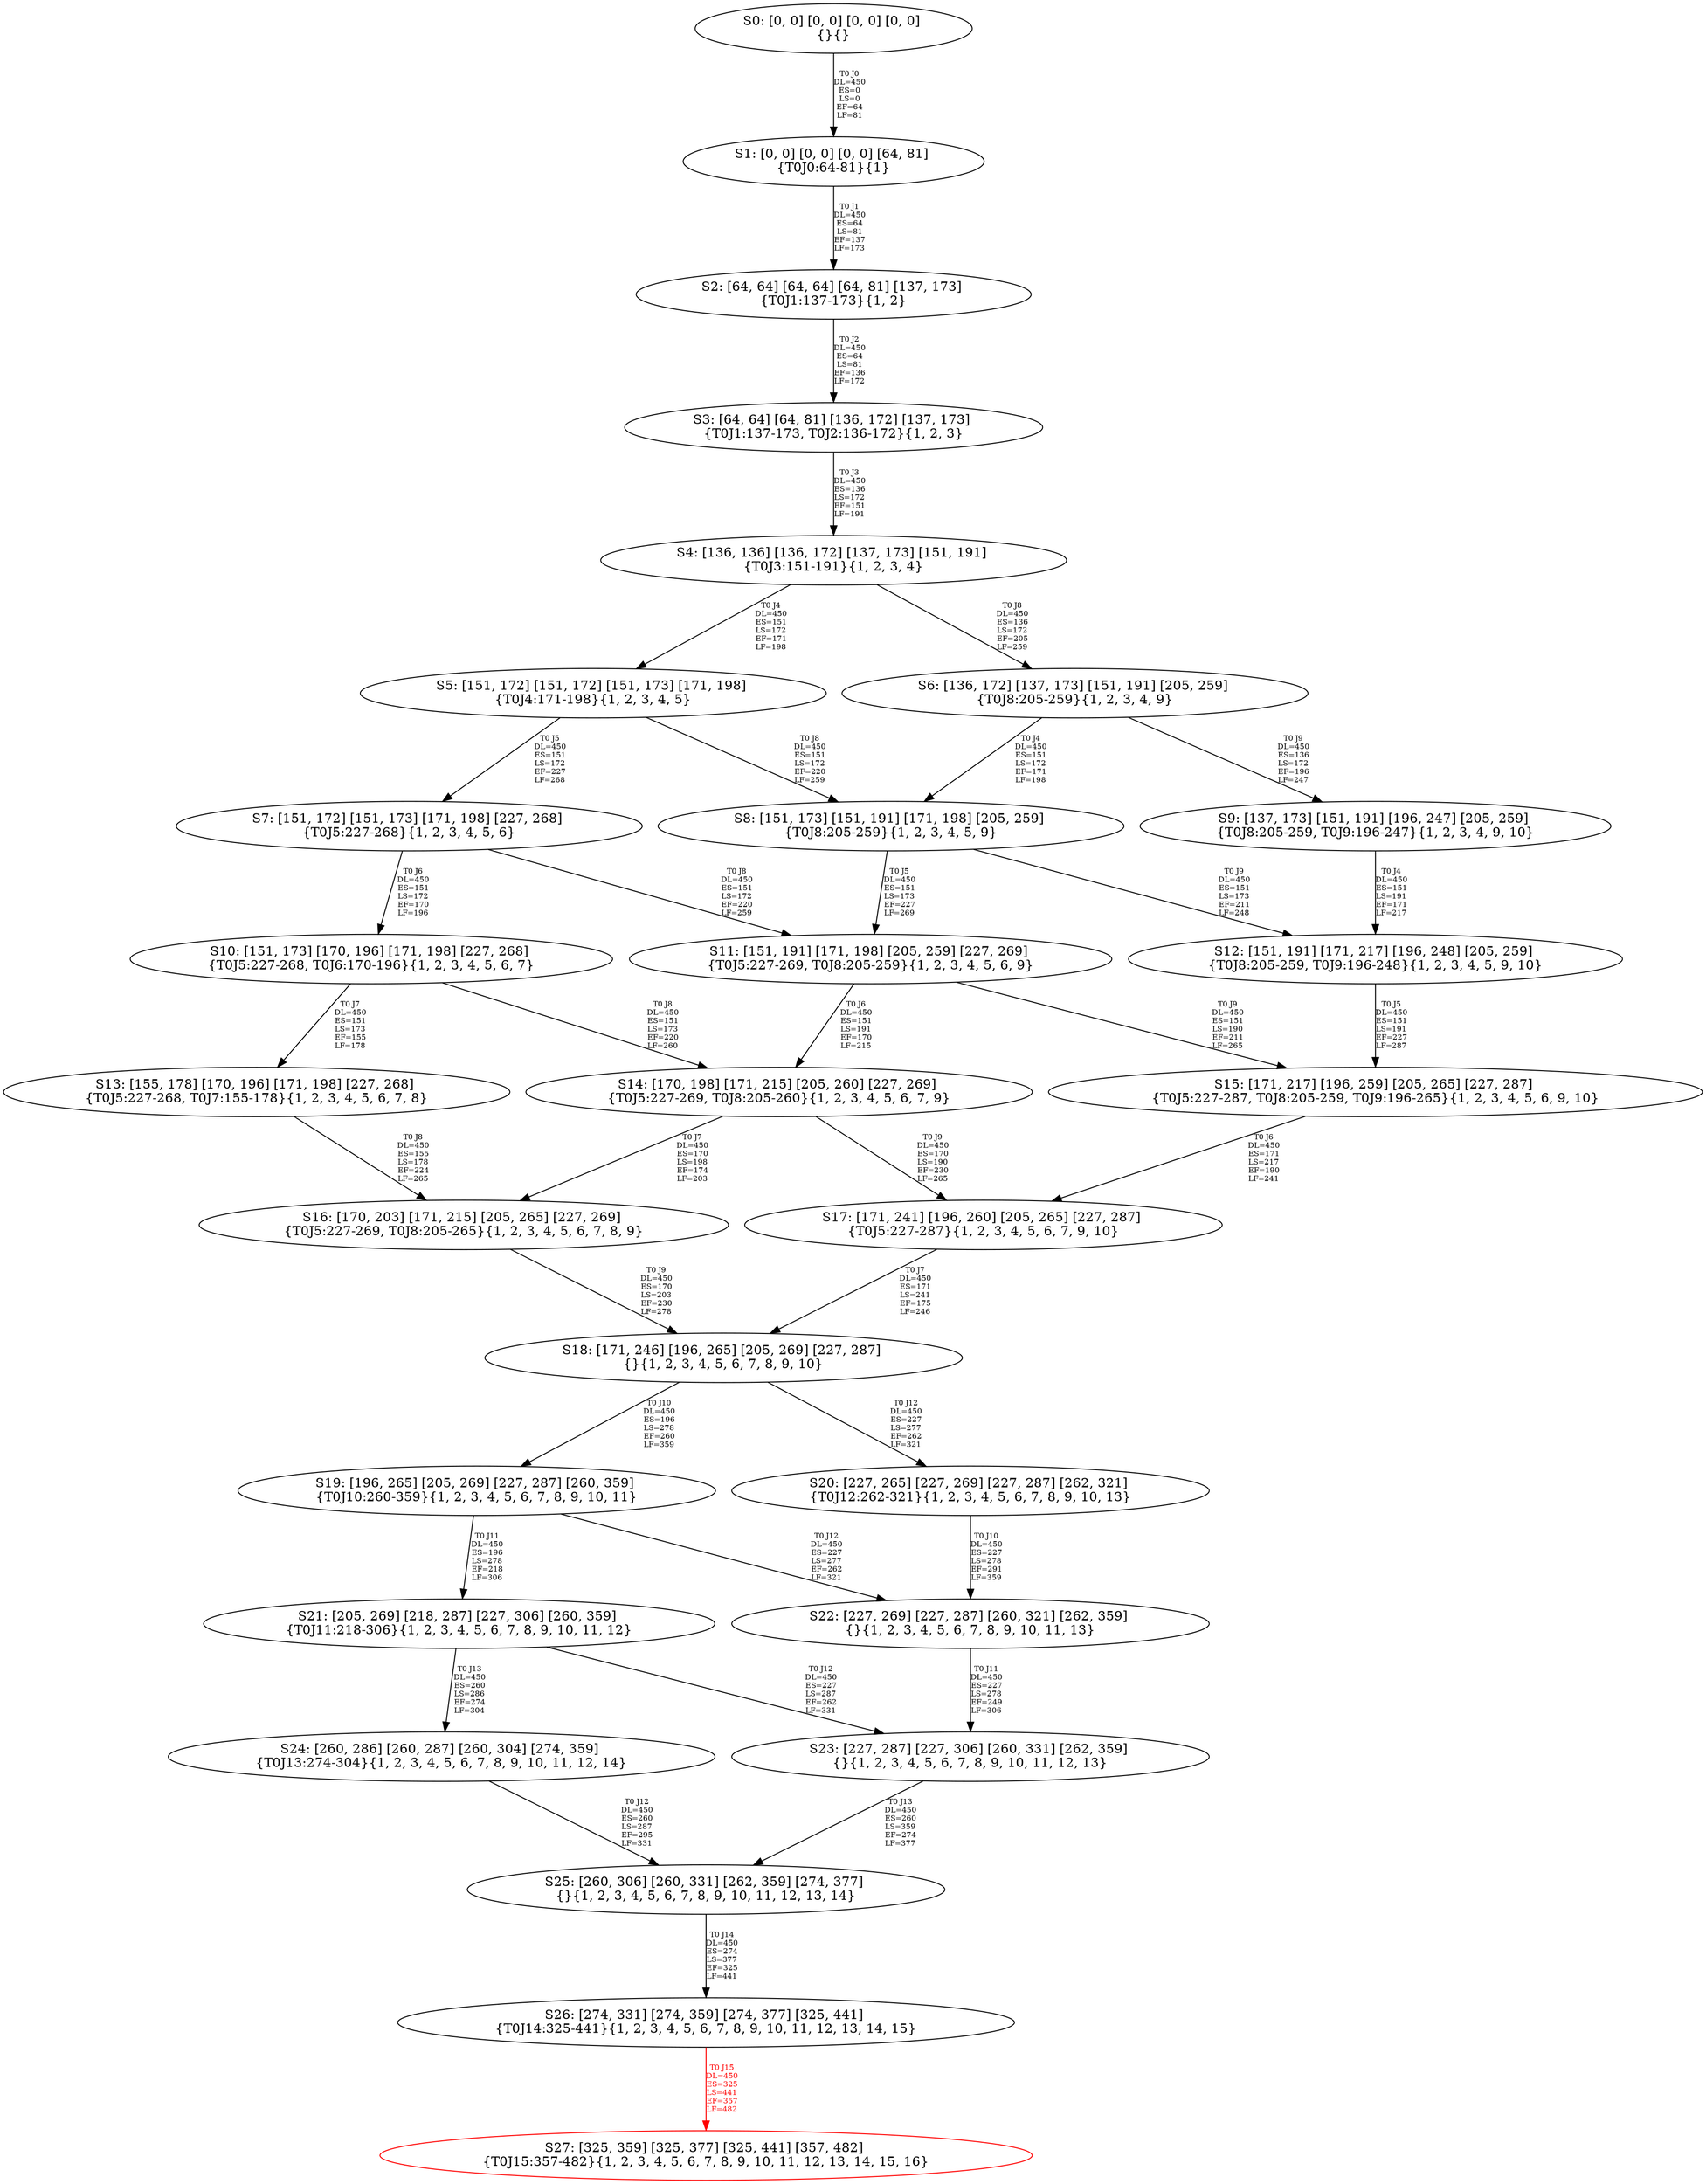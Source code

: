 digraph {
	S0[label="S0: [0, 0] [0, 0] [0, 0] [0, 0] \n{}{}"];
	S1[label="S1: [0, 0] [0, 0] [0, 0] [64, 81] \n{T0J0:64-81}{1}"];
	S2[label="S2: [64, 64] [64, 64] [64, 81] [137, 173] \n{T0J1:137-173}{1, 2}"];
	S3[label="S3: [64, 64] [64, 81] [136, 172] [137, 173] \n{T0J1:137-173, T0J2:136-172}{1, 2, 3}"];
	S4[label="S4: [136, 136] [136, 172] [137, 173] [151, 191] \n{T0J3:151-191}{1, 2, 3, 4}"];
	S5[label="S5: [151, 172] [151, 172] [151, 173] [171, 198] \n{T0J4:171-198}{1, 2, 3, 4, 5}"];
	S6[label="S6: [136, 172] [137, 173] [151, 191] [205, 259] \n{T0J8:205-259}{1, 2, 3, 4, 9}"];
	S7[label="S7: [151, 172] [151, 173] [171, 198] [227, 268] \n{T0J5:227-268}{1, 2, 3, 4, 5, 6}"];
	S8[label="S8: [151, 173] [151, 191] [171, 198] [205, 259] \n{T0J8:205-259}{1, 2, 3, 4, 5, 9}"];
	S9[label="S9: [137, 173] [151, 191] [196, 247] [205, 259] \n{T0J8:205-259, T0J9:196-247}{1, 2, 3, 4, 9, 10}"];
	S10[label="S10: [151, 173] [170, 196] [171, 198] [227, 268] \n{T0J5:227-268, T0J6:170-196}{1, 2, 3, 4, 5, 6, 7}"];
	S11[label="S11: [151, 191] [171, 198] [205, 259] [227, 269] \n{T0J5:227-269, T0J8:205-259}{1, 2, 3, 4, 5, 6, 9}"];
	S12[label="S12: [151, 191] [171, 217] [196, 248] [205, 259] \n{T0J8:205-259, T0J9:196-248}{1, 2, 3, 4, 5, 9, 10}"];
	S13[label="S13: [155, 178] [170, 196] [171, 198] [227, 268] \n{T0J5:227-268, T0J7:155-178}{1, 2, 3, 4, 5, 6, 7, 8}"];
	S14[label="S14: [170, 198] [171, 215] [205, 260] [227, 269] \n{T0J5:227-269, T0J8:205-260}{1, 2, 3, 4, 5, 6, 7, 9}"];
	S15[label="S15: [171, 217] [196, 259] [205, 265] [227, 287] \n{T0J5:227-287, T0J8:205-259, T0J9:196-265}{1, 2, 3, 4, 5, 6, 9, 10}"];
	S16[label="S16: [170, 203] [171, 215] [205, 265] [227, 269] \n{T0J5:227-269, T0J8:205-265}{1, 2, 3, 4, 5, 6, 7, 8, 9}"];
	S17[label="S17: [171, 241] [196, 260] [205, 265] [227, 287] \n{T0J5:227-287}{1, 2, 3, 4, 5, 6, 7, 9, 10}"];
	S18[label="S18: [171, 246] [196, 265] [205, 269] [227, 287] \n{}{1, 2, 3, 4, 5, 6, 7, 8, 9, 10}"];
	S19[label="S19: [196, 265] [205, 269] [227, 287] [260, 359] \n{T0J10:260-359}{1, 2, 3, 4, 5, 6, 7, 8, 9, 10, 11}"];
	S20[label="S20: [227, 265] [227, 269] [227, 287] [262, 321] \n{T0J12:262-321}{1, 2, 3, 4, 5, 6, 7, 8, 9, 10, 13}"];
	S21[label="S21: [205, 269] [218, 287] [227, 306] [260, 359] \n{T0J11:218-306}{1, 2, 3, 4, 5, 6, 7, 8, 9, 10, 11, 12}"];
	S22[label="S22: [227, 269] [227, 287] [260, 321] [262, 359] \n{}{1, 2, 3, 4, 5, 6, 7, 8, 9, 10, 11, 13}"];
	S23[label="S23: [227, 287] [227, 306] [260, 331] [262, 359] \n{}{1, 2, 3, 4, 5, 6, 7, 8, 9, 10, 11, 12, 13}"];
	S24[label="S24: [260, 286] [260, 287] [260, 304] [274, 359] \n{T0J13:274-304}{1, 2, 3, 4, 5, 6, 7, 8, 9, 10, 11, 12, 14}"];
	S25[label="S25: [260, 306] [260, 331] [262, 359] [274, 377] \n{}{1, 2, 3, 4, 5, 6, 7, 8, 9, 10, 11, 12, 13, 14}"];
	S26[label="S26: [274, 331] [274, 359] [274, 377] [325, 441] \n{T0J14:325-441}{1, 2, 3, 4, 5, 6, 7, 8, 9, 10, 11, 12, 13, 14, 15}"];
	S27[label="S27: [325, 359] [325, 377] [325, 441] [357, 482] \n{T0J15:357-482}{1, 2, 3, 4, 5, 6, 7, 8, 9, 10, 11, 12, 13, 14, 15, 16}"];
	S0 -> S1[label="T0 J0\nDL=450\nES=0\nLS=0\nEF=64\nLF=81",fontsize=8];
	S1 -> S2[label="T0 J1\nDL=450\nES=64\nLS=81\nEF=137\nLF=173",fontsize=8];
	S2 -> S3[label="T0 J2\nDL=450\nES=64\nLS=81\nEF=136\nLF=172",fontsize=8];
	S3 -> S4[label="T0 J3\nDL=450\nES=136\nLS=172\nEF=151\nLF=191",fontsize=8];
	S4 -> S5[label="T0 J4\nDL=450\nES=151\nLS=172\nEF=171\nLF=198",fontsize=8];
	S4 -> S6[label="T0 J8\nDL=450\nES=136\nLS=172\nEF=205\nLF=259",fontsize=8];
	S5 -> S7[label="T0 J5\nDL=450\nES=151\nLS=172\nEF=227\nLF=268",fontsize=8];
	S5 -> S8[label="T0 J8\nDL=450\nES=151\nLS=172\nEF=220\nLF=259",fontsize=8];
	S6 -> S8[label="T0 J4\nDL=450\nES=151\nLS=172\nEF=171\nLF=198",fontsize=8];
	S6 -> S9[label="T0 J9\nDL=450\nES=136\nLS=172\nEF=196\nLF=247",fontsize=8];
	S7 -> S10[label="T0 J6\nDL=450\nES=151\nLS=172\nEF=170\nLF=196",fontsize=8];
	S7 -> S11[label="T0 J8\nDL=450\nES=151\nLS=172\nEF=220\nLF=259",fontsize=8];
	S8 -> S11[label="T0 J5\nDL=450\nES=151\nLS=173\nEF=227\nLF=269",fontsize=8];
	S8 -> S12[label="T0 J9\nDL=450\nES=151\nLS=173\nEF=211\nLF=248",fontsize=8];
	S9 -> S12[label="T0 J4\nDL=450\nES=151\nLS=191\nEF=171\nLF=217",fontsize=8];
	S10 -> S13[label="T0 J7\nDL=450\nES=151\nLS=173\nEF=155\nLF=178",fontsize=8];
	S10 -> S14[label="T0 J8\nDL=450\nES=151\nLS=173\nEF=220\nLF=260",fontsize=8];
	S11 -> S14[label="T0 J6\nDL=450\nES=151\nLS=191\nEF=170\nLF=215",fontsize=8];
	S11 -> S15[label="T0 J9\nDL=450\nES=151\nLS=190\nEF=211\nLF=265",fontsize=8];
	S12 -> S15[label="T0 J5\nDL=450\nES=151\nLS=191\nEF=227\nLF=287",fontsize=8];
	S13 -> S16[label="T0 J8\nDL=450\nES=155\nLS=178\nEF=224\nLF=265",fontsize=8];
	S14 -> S16[label="T0 J7\nDL=450\nES=170\nLS=198\nEF=174\nLF=203",fontsize=8];
	S14 -> S17[label="T0 J9\nDL=450\nES=170\nLS=190\nEF=230\nLF=265",fontsize=8];
	S15 -> S17[label="T0 J6\nDL=450\nES=171\nLS=217\nEF=190\nLF=241",fontsize=8];
	S16 -> S18[label="T0 J9\nDL=450\nES=170\nLS=203\nEF=230\nLF=278",fontsize=8];
	S17 -> S18[label="T0 J7\nDL=450\nES=171\nLS=241\nEF=175\nLF=246",fontsize=8];
	S18 -> S19[label="T0 J10\nDL=450\nES=196\nLS=278\nEF=260\nLF=359",fontsize=8];
	S18 -> S20[label="T0 J12\nDL=450\nES=227\nLS=277\nEF=262\nLF=321",fontsize=8];
	S19 -> S21[label="T0 J11\nDL=450\nES=196\nLS=278\nEF=218\nLF=306",fontsize=8];
	S19 -> S22[label="T0 J12\nDL=450\nES=227\nLS=277\nEF=262\nLF=321",fontsize=8];
	S20 -> S22[label="T0 J10\nDL=450\nES=227\nLS=278\nEF=291\nLF=359",fontsize=8];
	S21 -> S23[label="T0 J12\nDL=450\nES=227\nLS=287\nEF=262\nLF=331",fontsize=8];
	S21 -> S24[label="T0 J13\nDL=450\nES=260\nLS=286\nEF=274\nLF=304",fontsize=8];
	S22 -> S23[label="T0 J11\nDL=450\nES=227\nLS=278\nEF=249\nLF=306",fontsize=8];
	S23 -> S25[label="T0 J13\nDL=450\nES=260\nLS=359\nEF=274\nLF=377",fontsize=8];
	S24 -> S25[label="T0 J12\nDL=450\nES=260\nLS=287\nEF=295\nLF=331",fontsize=8];
	S25 -> S26[label="T0 J14\nDL=450\nES=274\nLS=377\nEF=325\nLF=441",fontsize=8];
	S26 -> S27[label="T0 J15\nDL=450\nES=325\nLS=441\nEF=357\nLF=482",color=Red,fontcolor=Red,fontsize=8];
S27[color=Red];
}
